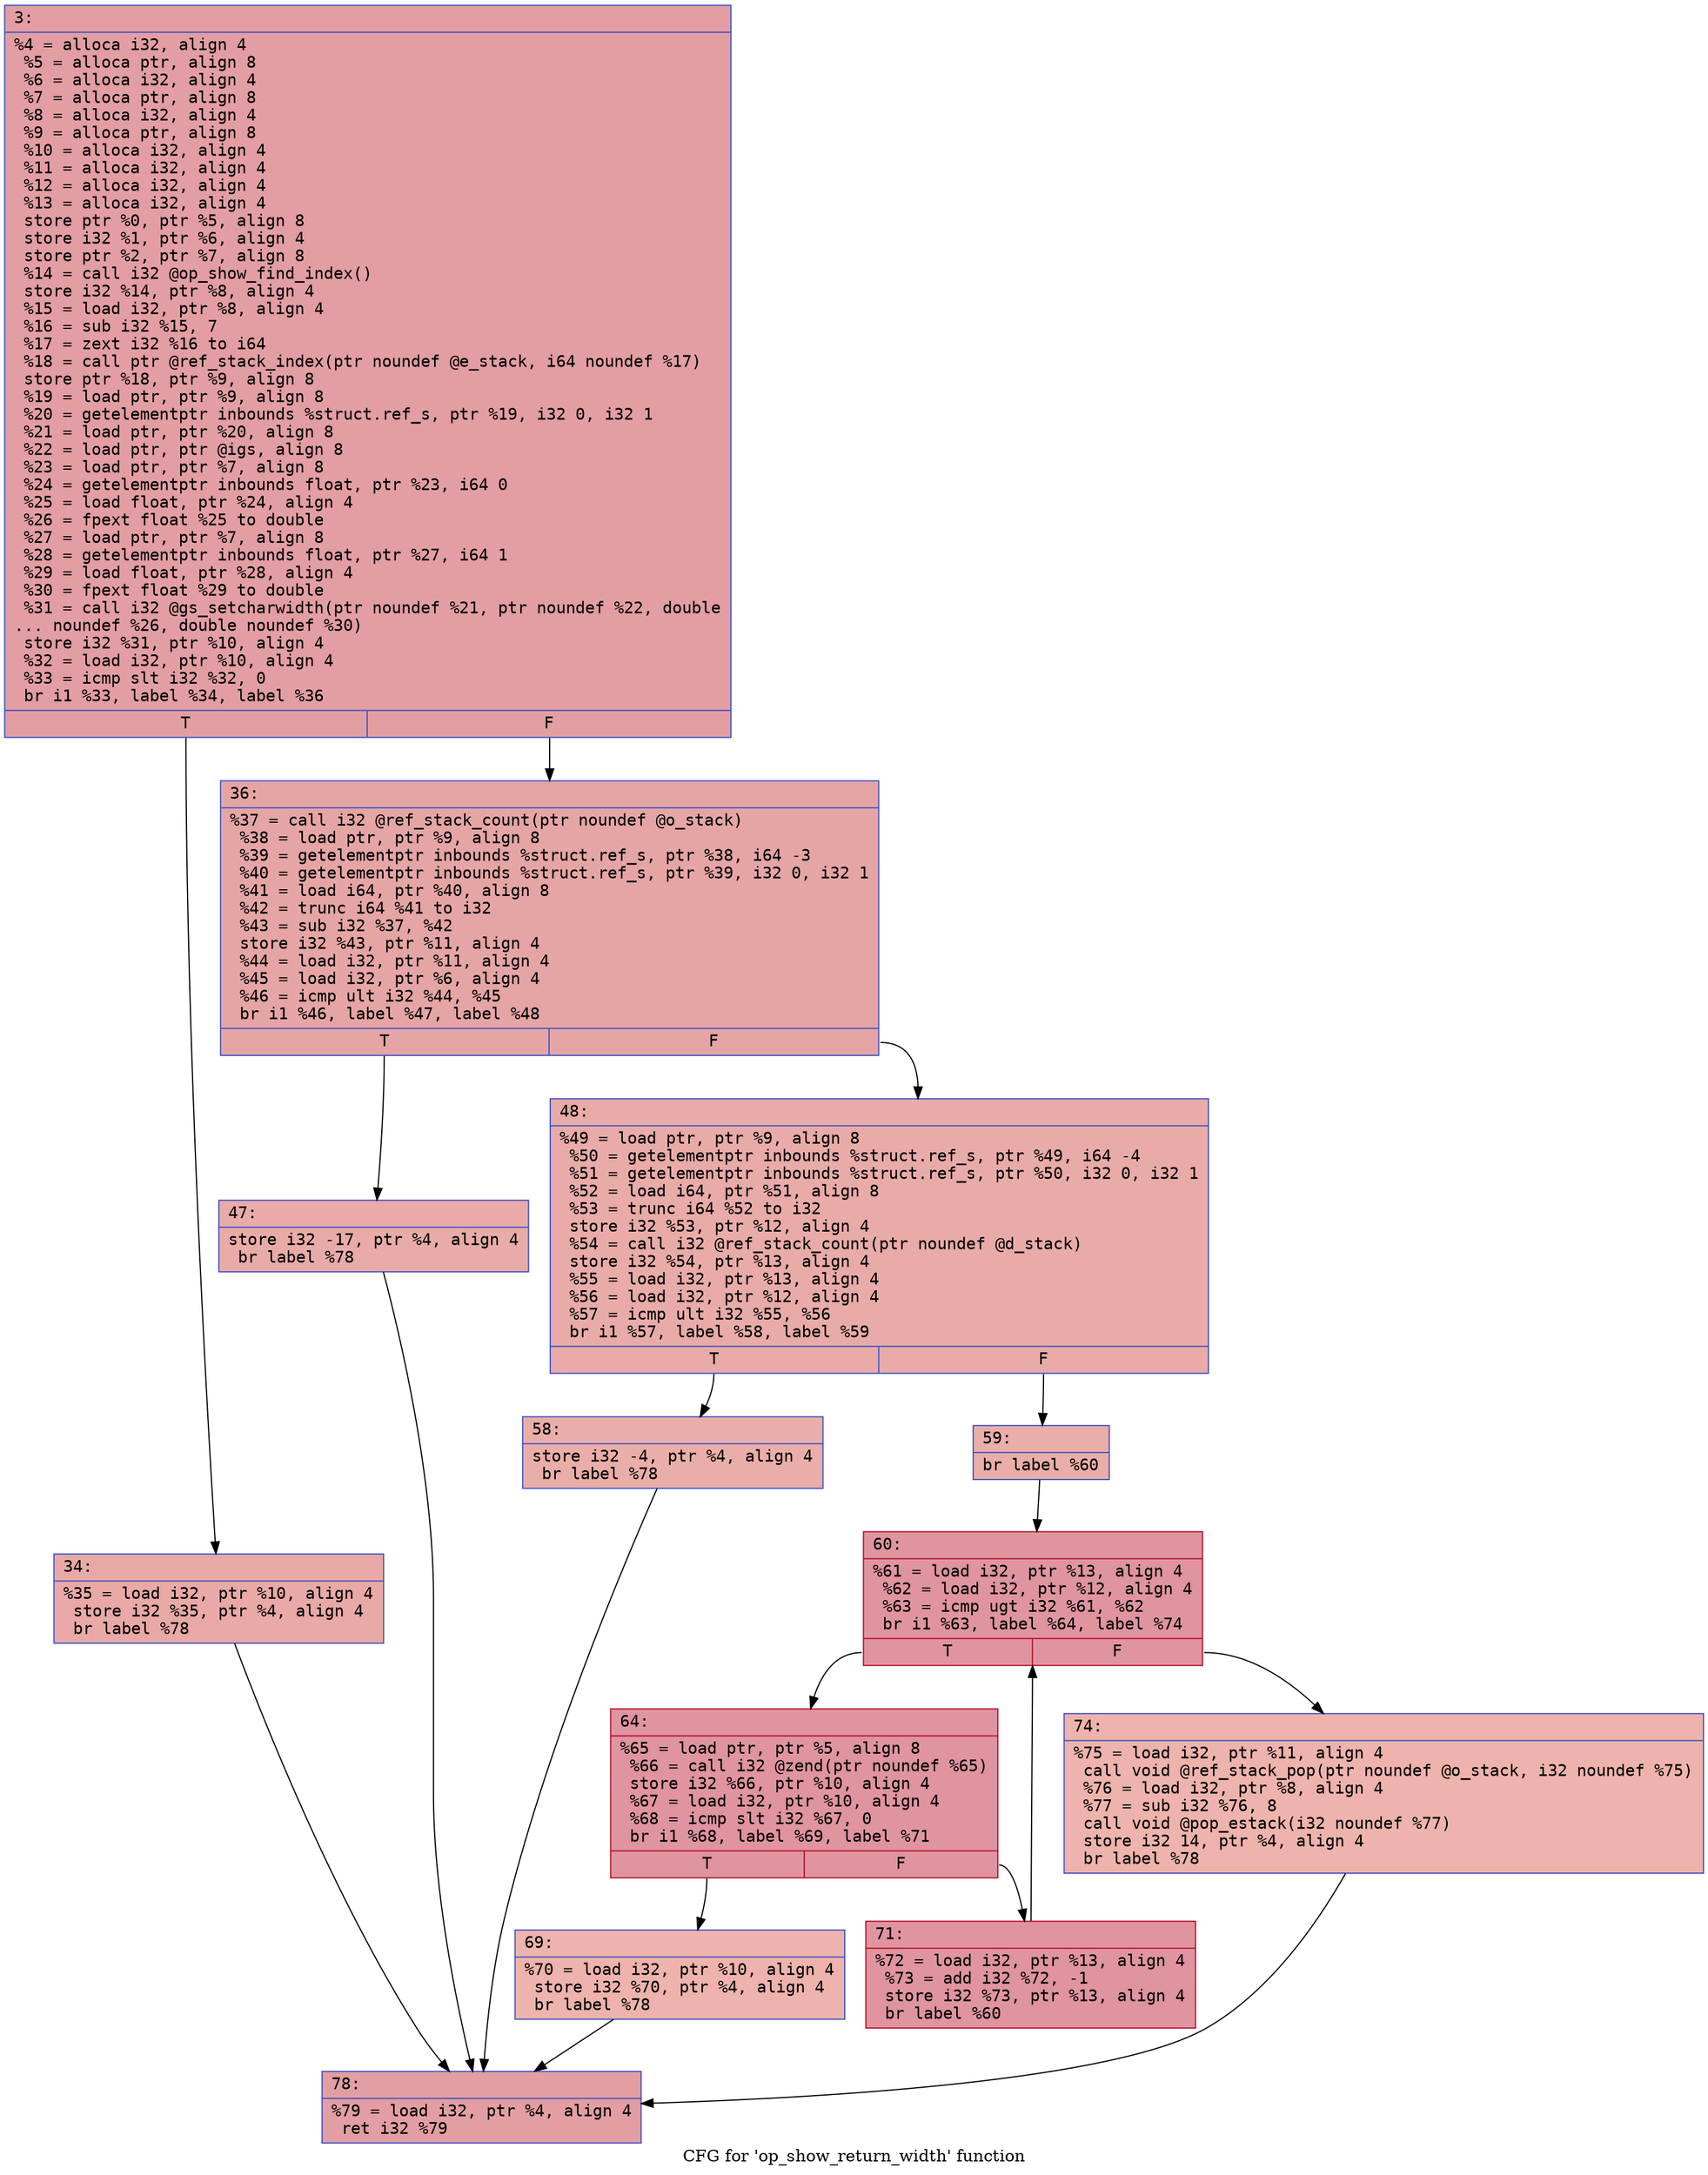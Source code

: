 digraph "CFG for 'op_show_return_width' function" {
	label="CFG for 'op_show_return_width' function";

	Node0x600003fb28f0 [shape=record,color="#3d50c3ff", style=filled, fillcolor="#be242e70" fontname="Courier",label="{3:\l|  %4 = alloca i32, align 4\l  %5 = alloca ptr, align 8\l  %6 = alloca i32, align 4\l  %7 = alloca ptr, align 8\l  %8 = alloca i32, align 4\l  %9 = alloca ptr, align 8\l  %10 = alloca i32, align 4\l  %11 = alloca i32, align 4\l  %12 = alloca i32, align 4\l  %13 = alloca i32, align 4\l  store ptr %0, ptr %5, align 8\l  store i32 %1, ptr %6, align 4\l  store ptr %2, ptr %7, align 8\l  %14 = call i32 @op_show_find_index()\l  store i32 %14, ptr %8, align 4\l  %15 = load i32, ptr %8, align 4\l  %16 = sub i32 %15, 7\l  %17 = zext i32 %16 to i64\l  %18 = call ptr @ref_stack_index(ptr noundef @e_stack, i64 noundef %17)\l  store ptr %18, ptr %9, align 8\l  %19 = load ptr, ptr %9, align 8\l  %20 = getelementptr inbounds %struct.ref_s, ptr %19, i32 0, i32 1\l  %21 = load ptr, ptr %20, align 8\l  %22 = load ptr, ptr @igs, align 8\l  %23 = load ptr, ptr %7, align 8\l  %24 = getelementptr inbounds float, ptr %23, i64 0\l  %25 = load float, ptr %24, align 4\l  %26 = fpext float %25 to double\l  %27 = load ptr, ptr %7, align 8\l  %28 = getelementptr inbounds float, ptr %27, i64 1\l  %29 = load float, ptr %28, align 4\l  %30 = fpext float %29 to double\l  %31 = call i32 @gs_setcharwidth(ptr noundef %21, ptr noundef %22, double\l... noundef %26, double noundef %30)\l  store i32 %31, ptr %10, align 4\l  %32 = load i32, ptr %10, align 4\l  %33 = icmp slt i32 %32, 0\l  br i1 %33, label %34, label %36\l|{<s0>T|<s1>F}}"];
	Node0x600003fb28f0:s0 -> Node0x600003fb2940[tooltip="3 -> 34\nProbability 37.50%" ];
	Node0x600003fb28f0:s1 -> Node0x600003fb2990[tooltip="3 -> 36\nProbability 62.50%" ];
	Node0x600003fb2940 [shape=record,color="#3d50c3ff", style=filled, fillcolor="#ca3b3770" fontname="Courier",label="{34:\l|  %35 = load i32, ptr %10, align 4\l  store i32 %35, ptr %4, align 4\l  br label %78\l}"];
	Node0x600003fb2940 -> Node0x600003fb2cb0[tooltip="34 -> 78\nProbability 100.00%" ];
	Node0x600003fb2990 [shape=record,color="#3d50c3ff", style=filled, fillcolor="#c5333470" fontname="Courier",label="{36:\l|  %37 = call i32 @ref_stack_count(ptr noundef @o_stack)\l  %38 = load ptr, ptr %9, align 8\l  %39 = getelementptr inbounds %struct.ref_s, ptr %38, i64 -3\l  %40 = getelementptr inbounds %struct.ref_s, ptr %39, i32 0, i32 1\l  %41 = load i64, ptr %40, align 8\l  %42 = trunc i64 %41 to i32\l  %43 = sub i32 %37, %42\l  store i32 %43, ptr %11, align 4\l  %44 = load i32, ptr %11, align 4\l  %45 = load i32, ptr %6, align 4\l  %46 = icmp ult i32 %44, %45\l  br i1 %46, label %47, label %48\l|{<s0>T|<s1>F}}"];
	Node0x600003fb2990:s0 -> Node0x600003fb29e0[tooltip="36 -> 47\nProbability 50.00%" ];
	Node0x600003fb2990:s1 -> Node0x600003fb2a30[tooltip="36 -> 48\nProbability 50.00%" ];
	Node0x600003fb29e0 [shape=record,color="#3d50c3ff", style=filled, fillcolor="#cc403a70" fontname="Courier",label="{47:\l|  store i32 -17, ptr %4, align 4\l  br label %78\l}"];
	Node0x600003fb29e0 -> Node0x600003fb2cb0[tooltip="47 -> 78\nProbability 100.00%" ];
	Node0x600003fb2a30 [shape=record,color="#3d50c3ff", style=filled, fillcolor="#cc403a70" fontname="Courier",label="{48:\l|  %49 = load ptr, ptr %9, align 8\l  %50 = getelementptr inbounds %struct.ref_s, ptr %49, i64 -4\l  %51 = getelementptr inbounds %struct.ref_s, ptr %50, i32 0, i32 1\l  %52 = load i64, ptr %51, align 8\l  %53 = trunc i64 %52 to i32\l  store i32 %53, ptr %12, align 4\l  %54 = call i32 @ref_stack_count(ptr noundef @d_stack)\l  store i32 %54, ptr %13, align 4\l  %55 = load i32, ptr %13, align 4\l  %56 = load i32, ptr %12, align 4\l  %57 = icmp ult i32 %55, %56\l  br i1 %57, label %58, label %59\l|{<s0>T|<s1>F}}"];
	Node0x600003fb2a30:s0 -> Node0x600003fb2a80[tooltip="48 -> 58\nProbability 50.00%" ];
	Node0x600003fb2a30:s1 -> Node0x600003fb2ad0[tooltip="48 -> 59\nProbability 50.00%" ];
	Node0x600003fb2a80 [shape=record,color="#3d50c3ff", style=filled, fillcolor="#d0473d70" fontname="Courier",label="{58:\l|  store i32 -4, ptr %4, align 4\l  br label %78\l}"];
	Node0x600003fb2a80 -> Node0x600003fb2cb0[tooltip="58 -> 78\nProbability 100.00%" ];
	Node0x600003fb2ad0 [shape=record,color="#3d50c3ff", style=filled, fillcolor="#d0473d70" fontname="Courier",label="{59:\l|  br label %60\l}"];
	Node0x600003fb2ad0 -> Node0x600003fb2b20[tooltip="59 -> 60\nProbability 100.00%" ];
	Node0x600003fb2b20 [shape=record,color="#b70d28ff", style=filled, fillcolor="#b70d2870" fontname="Courier",label="{60:\l|  %61 = load i32, ptr %13, align 4\l  %62 = load i32, ptr %12, align 4\l  %63 = icmp ugt i32 %61, %62\l  br i1 %63, label %64, label %74\l|{<s0>T|<s1>F}}"];
	Node0x600003fb2b20:s0 -> Node0x600003fb2b70[tooltip="60 -> 64\nProbability 96.88%" ];
	Node0x600003fb2b20:s1 -> Node0x600003fb2c60[tooltip="60 -> 74\nProbability 3.12%" ];
	Node0x600003fb2b70 [shape=record,color="#b70d28ff", style=filled, fillcolor="#b70d2870" fontname="Courier",label="{64:\l|  %65 = load ptr, ptr %5, align 8\l  %66 = call i32 @zend(ptr noundef %65)\l  store i32 %66, ptr %10, align 4\l  %67 = load i32, ptr %10, align 4\l  %68 = icmp slt i32 %67, 0\l  br i1 %68, label %69, label %71\l|{<s0>T|<s1>F}}"];
	Node0x600003fb2b70:s0 -> Node0x600003fb2bc0[tooltip="64 -> 69\nProbability 3.12%" ];
	Node0x600003fb2b70:s1 -> Node0x600003fb2c10[tooltip="64 -> 71\nProbability 96.88%" ];
	Node0x600003fb2bc0 [shape=record,color="#3d50c3ff", style=filled, fillcolor="#d6524470" fontname="Courier",label="{69:\l|  %70 = load i32, ptr %10, align 4\l  store i32 %70, ptr %4, align 4\l  br label %78\l}"];
	Node0x600003fb2bc0 -> Node0x600003fb2cb0[tooltip="69 -> 78\nProbability 100.00%" ];
	Node0x600003fb2c10 [shape=record,color="#b70d28ff", style=filled, fillcolor="#b70d2870" fontname="Courier",label="{71:\l|  %72 = load i32, ptr %13, align 4\l  %73 = add i32 %72, -1\l  store i32 %73, ptr %13, align 4\l  br label %60\l}"];
	Node0x600003fb2c10 -> Node0x600003fb2b20[tooltip="71 -> 60\nProbability 100.00%" ];
	Node0x600003fb2c60 [shape=record,color="#3d50c3ff", style=filled, fillcolor="#d6524470" fontname="Courier",label="{74:\l|  %75 = load i32, ptr %11, align 4\l  call void @ref_stack_pop(ptr noundef @o_stack, i32 noundef %75)\l  %76 = load i32, ptr %8, align 4\l  %77 = sub i32 %76, 8\l  call void @pop_estack(i32 noundef %77)\l  store i32 14, ptr %4, align 4\l  br label %78\l}"];
	Node0x600003fb2c60 -> Node0x600003fb2cb0[tooltip="74 -> 78\nProbability 100.00%" ];
	Node0x600003fb2cb0 [shape=record,color="#3d50c3ff", style=filled, fillcolor="#be242e70" fontname="Courier",label="{78:\l|  %79 = load i32, ptr %4, align 4\l  ret i32 %79\l}"];
}
